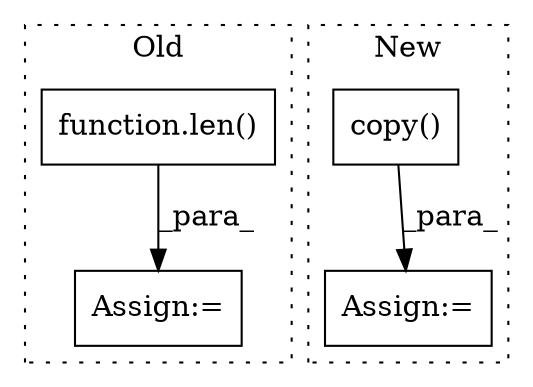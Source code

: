 digraph G {
subgraph cluster0 {
1 [label="function.len()" a="75" s="1701,1732" l="4,1" shape="box"];
4 [label="Assign:=" a="68" s="1905" l="3" shape="box"];
label = "Old";
style="dotted";
}
subgraph cluster1 {
2 [label="copy()" a="75" s="502" l="11" shape="box"];
3 [label="Assign:=" a="68" s="499" l="3" shape="box"];
label = "New";
style="dotted";
}
1 -> 4 [label="_para_"];
2 -> 3 [label="_para_"];
}